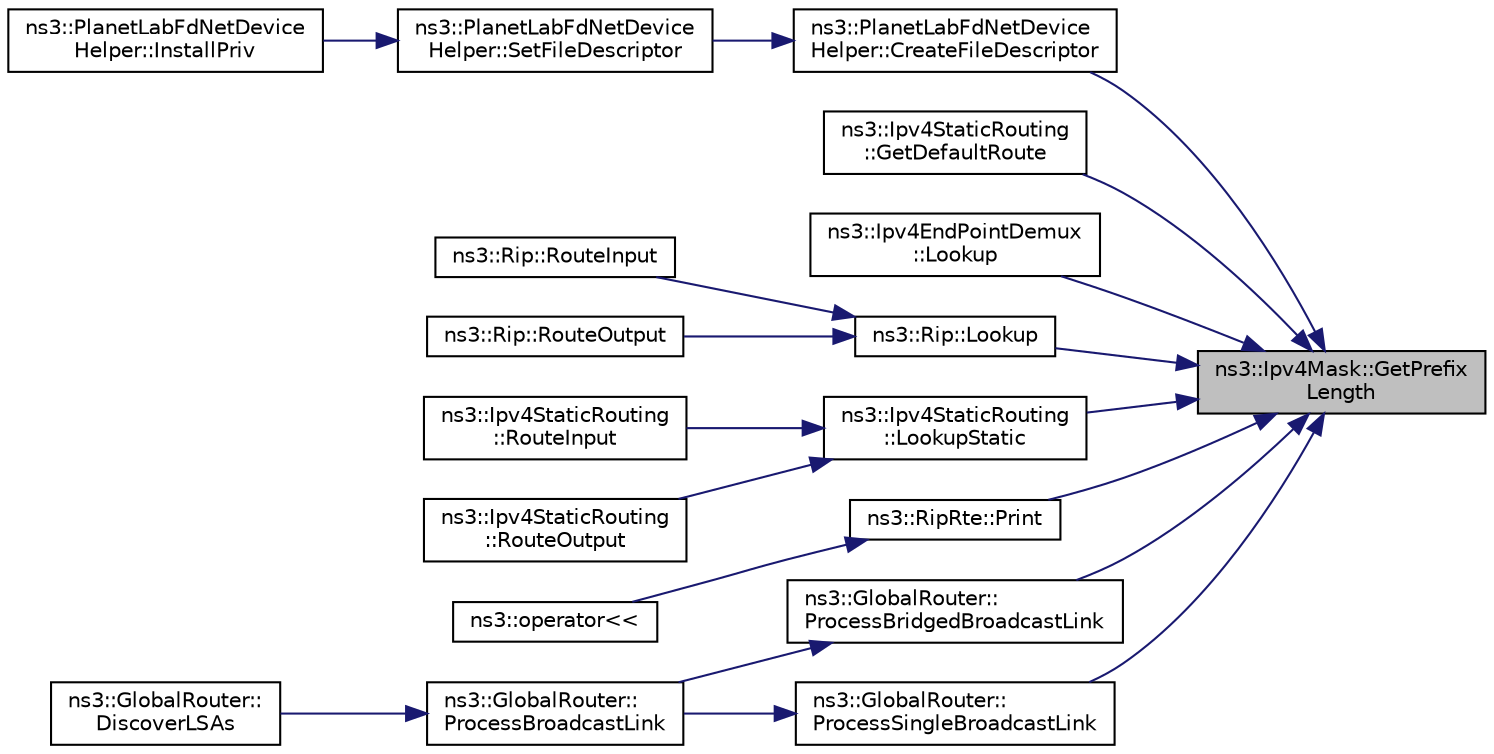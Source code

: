 digraph "ns3::Ipv4Mask::GetPrefixLength"
{
 // LATEX_PDF_SIZE
  edge [fontname="Helvetica",fontsize="10",labelfontname="Helvetica",labelfontsize="10"];
  node [fontname="Helvetica",fontsize="10",shape=record];
  rankdir="RL";
  Node1 [label="ns3::Ipv4Mask::GetPrefix\lLength",height=0.2,width=0.4,color="black", fillcolor="grey75", style="filled", fontcolor="black",tooltip=" "];
  Node1 -> Node2 [dir="back",color="midnightblue",fontsize="10",style="solid",fontname="Helvetica"];
  Node2 [label="ns3::PlanetLabFdNetDevice\lHelper::CreateFileDescriptor",height=0.2,width=0.4,color="black", fillcolor="white", style="filled",URL="$classns3_1_1_planet_lab_fd_net_device_helper.html#a2361547bf5d0129c7107ede174e27dea",tooltip="Call out to a separate process running as suid root in order to create a TAP device and obtain the fi..."];
  Node2 -> Node3 [dir="back",color="midnightblue",fontsize="10",style="solid",fontname="Helvetica"];
  Node3 [label="ns3::PlanetLabFdNetDevice\lHelper::SetFileDescriptor",height=0.2,width=0.4,color="black", fillcolor="white", style="filled",URL="$classns3_1_1_planet_lab_fd_net_device_helper.html#afcff04caa9c6b018b8c5195318f2eabd",tooltip="Sets a file descriptor on the FileDescriptorNetDevice."];
  Node3 -> Node4 [dir="back",color="midnightblue",fontsize="10",style="solid",fontname="Helvetica"];
  Node4 [label="ns3::PlanetLabFdNetDevice\lHelper::InstallPriv",height=0.2,width=0.4,color="black", fillcolor="white", style="filled",URL="$classns3_1_1_planet_lab_fd_net_device_helper.html#a244310cd940f8c73f0accde34f42c1b7",tooltip="This method creates an ns3::FdNetDevice attached to a virtual TAP network interface."];
  Node1 -> Node5 [dir="back",color="midnightblue",fontsize="10",style="solid",fontname="Helvetica"];
  Node5 [label="ns3::Ipv4StaticRouting\l::GetDefaultRoute",height=0.2,width=0.4,color="black", fillcolor="white", style="filled",URL="$classns3_1_1_ipv4_static_routing.html#a3e3079305b988d61fdd56d9990499a6e",tooltip="Get the default route with lowest metric from the static routing table."];
  Node1 -> Node6 [dir="back",color="midnightblue",fontsize="10",style="solid",fontname="Helvetica"];
  Node6 [label="ns3::Ipv4EndPointDemux\l::Lookup",height=0.2,width=0.4,color="black", fillcolor="white", style="filled",URL="$classns3_1_1_ipv4_end_point_demux.html#acd458004b74ea330e9025ab874f2c1b1",tooltip="lookup for a match with all the parameters."];
  Node1 -> Node7 [dir="back",color="midnightblue",fontsize="10",style="solid",fontname="Helvetica"];
  Node7 [label="ns3::Rip::Lookup",height=0.2,width=0.4,color="black", fillcolor="white", style="filled",URL="$classns3_1_1_rip.html#a50d486fb2eee757bb9f9d528d3828dab",tooltip="Lookup in the forwarding table for destination."];
  Node7 -> Node8 [dir="back",color="midnightblue",fontsize="10",style="solid",fontname="Helvetica"];
  Node8 [label="ns3::Rip::RouteInput",height=0.2,width=0.4,color="black", fillcolor="white", style="filled",URL="$classns3_1_1_rip.html#a4575903d3368ff77e2cc0e97c75fc8f9",tooltip="Route an input packet (to be forwarded or locally delivered)"];
  Node7 -> Node9 [dir="back",color="midnightblue",fontsize="10",style="solid",fontname="Helvetica"];
  Node9 [label="ns3::Rip::RouteOutput",height=0.2,width=0.4,color="black", fillcolor="white", style="filled",URL="$classns3_1_1_rip.html#a56d1be040d276f54ea04d5adf7c9fce6",tooltip="Query routing cache for an existing route, for an outbound packet."];
  Node1 -> Node10 [dir="back",color="midnightblue",fontsize="10",style="solid",fontname="Helvetica"];
  Node10 [label="ns3::Ipv4StaticRouting\l::LookupStatic",height=0.2,width=0.4,color="black", fillcolor="white", style="filled",URL="$classns3_1_1_ipv4_static_routing.html#a9ee2a4c5597e9b238369ba3667121852",tooltip="Lookup in the forwarding table for destination."];
  Node10 -> Node11 [dir="back",color="midnightblue",fontsize="10",style="solid",fontname="Helvetica"];
  Node11 [label="ns3::Ipv4StaticRouting\l::RouteInput",height=0.2,width=0.4,color="black", fillcolor="white", style="filled",URL="$classns3_1_1_ipv4_static_routing.html#a5e01a8326cd334ad887953345632d7c1",tooltip="Route an input packet (to be forwarded or locally delivered)"];
  Node10 -> Node12 [dir="back",color="midnightblue",fontsize="10",style="solid",fontname="Helvetica"];
  Node12 [label="ns3::Ipv4StaticRouting\l::RouteOutput",height=0.2,width=0.4,color="black", fillcolor="white", style="filled",URL="$classns3_1_1_ipv4_static_routing.html#a7a8f0d57d249629f1b7d67e6701571e0",tooltip="Query routing cache for an existing route, for an outbound packet."];
  Node1 -> Node13 [dir="back",color="midnightblue",fontsize="10",style="solid",fontname="Helvetica"];
  Node13 [label="ns3::RipRte::Print",height=0.2,width=0.4,color="black", fillcolor="white", style="filled",URL="$classns3_1_1_rip_rte.html#af0e25b1885f3d4a02a3570862fd25629",tooltip=" "];
  Node13 -> Node14 [dir="back",color="midnightblue",fontsize="10",style="solid",fontname="Helvetica"];
  Node14 [label="ns3::operator\<\<",height=0.2,width=0.4,color="black", fillcolor="white", style="filled",URL="$namespacens3.html#a701b08070ee0aca7658ed2c083bc71bc",tooltip="Stream insertion operator."];
  Node1 -> Node15 [dir="back",color="midnightblue",fontsize="10",style="solid",fontname="Helvetica"];
  Node15 [label="ns3::GlobalRouter::\lProcessBridgedBroadcastLink",height=0.2,width=0.4,color="black", fillcolor="white", style="filled",URL="$classns3_1_1_global_router.html#a7368716600989ea7d4bec67fa4f86e4c",tooltip="Process a bridged broadcast link."];
  Node15 -> Node16 [dir="back",color="midnightblue",fontsize="10",style="solid",fontname="Helvetica"];
  Node16 [label="ns3::GlobalRouter::\lProcessBroadcastLink",height=0.2,width=0.4,color="black", fillcolor="white", style="filled",URL="$classns3_1_1_global_router.html#af981be58153ef32690b434072cd3205b",tooltip="Process a generic broadcast link."];
  Node16 -> Node17 [dir="back",color="midnightblue",fontsize="10",style="solid",fontname="Helvetica"];
  Node17 [label="ns3::GlobalRouter::\lDiscoverLSAs",height=0.2,width=0.4,color="black", fillcolor="white", style="filled",URL="$classns3_1_1_global_router.html#a44e135879879a27cd8d2566b5e9761cf",tooltip="Walk the connected channels, discover the adjacent routers and build the associated number of Global ..."];
  Node1 -> Node18 [dir="back",color="midnightblue",fontsize="10",style="solid",fontname="Helvetica"];
  Node18 [label="ns3::GlobalRouter::\lProcessSingleBroadcastLink",height=0.2,width=0.4,color="black", fillcolor="white", style="filled",URL="$classns3_1_1_global_router.html#a16b0eecb167b84a7160c8903839a826f",tooltip="Process a single broadcast link."];
  Node18 -> Node16 [dir="back",color="midnightblue",fontsize="10",style="solid",fontname="Helvetica"];
}
